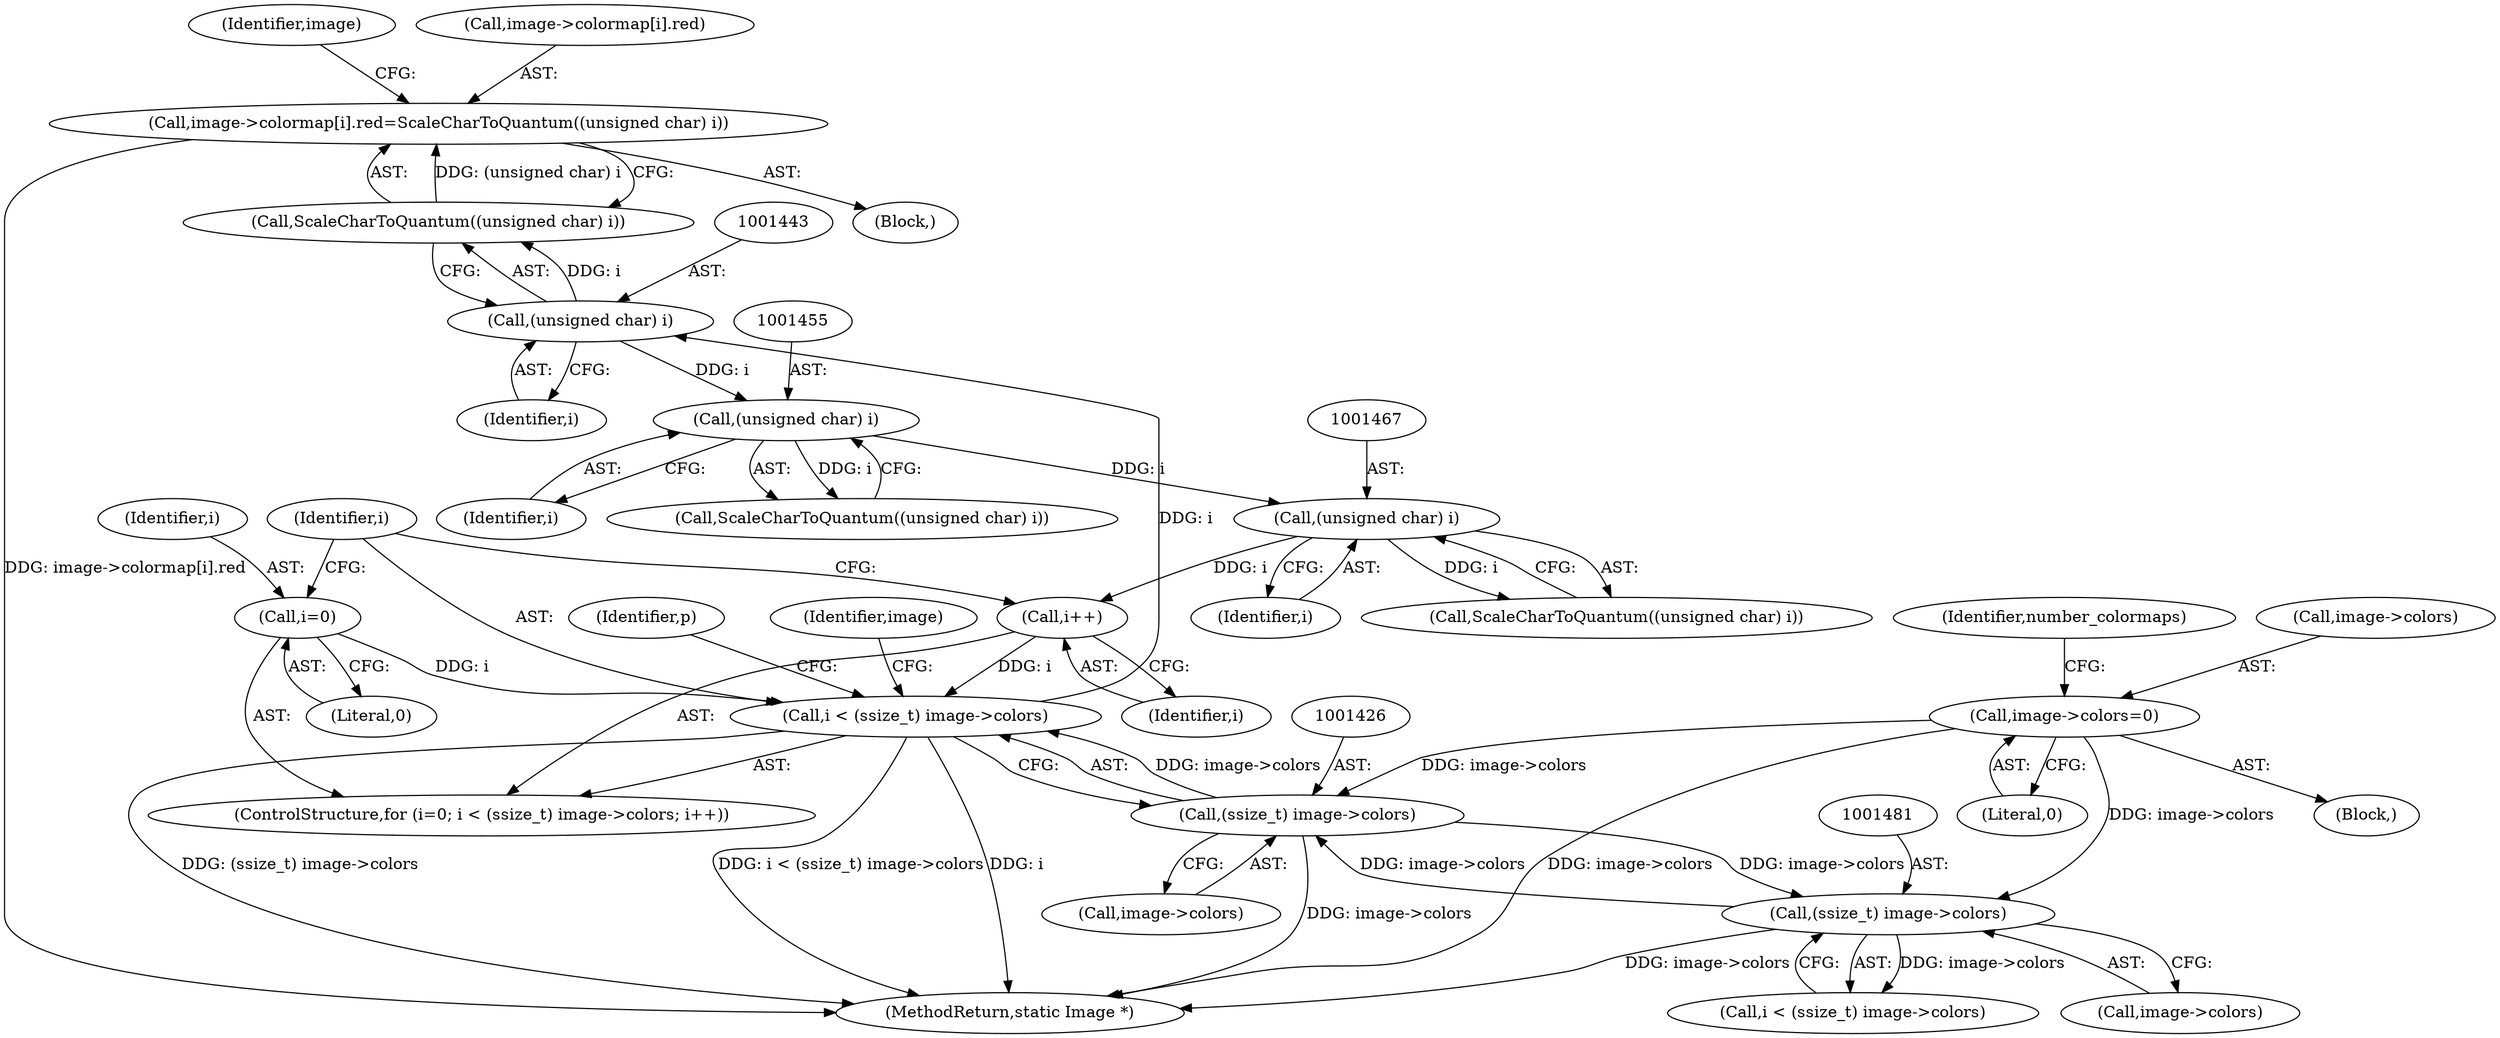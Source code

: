 digraph "0_ImageMagick_73fb0aac5b958521e1511e179ecc0ad49f70ebaf@array" {
"1001433" [label="(Call,image->colormap[i].red=ScaleCharToQuantum((unsigned char) i))"];
"1001441" [label="(Call,ScaleCharToQuantum((unsigned char) i))"];
"1001442" [label="(Call,(unsigned char) i)"];
"1001423" [label="(Call,i < (ssize_t) image->colors)"];
"1001420" [label="(Call,i=0)"];
"1001430" [label="(Call,i++)"];
"1001466" [label="(Call,(unsigned char) i)"];
"1001454" [label="(Call,(unsigned char) i)"];
"1001425" [label="(Call,(ssize_t) image->colors)"];
"1001812" [label="(Call,image->colors=0)"];
"1001480" [label="(Call,(ssize_t) image->colors)"];
"1001432" [label="(Block,)"];
"1001421" [label="(Identifier,i)"];
"1001480" [label="(Call,(ssize_t) image->colors)"];
"1001478" [label="(Call,i < (ssize_t) image->colors)"];
"1001530" [label="(Identifier,p)"];
"1001482" [label="(Call,image->colors)"];
"1001422" [label="(Literal,0)"];
"1001466" [label="(Call,(unsigned char) i)"];
"1001468" [label="(Identifier,i)"];
"1001813" [label="(Call,image->colors)"];
"1001441" [label="(Call,ScaleCharToQuantum((unsigned char) i))"];
"1001449" [label="(Identifier,image)"];
"1001433" [label="(Call,image->colormap[i].red=ScaleCharToQuantum((unsigned char) i))"];
"1001819" [label="(Identifier,number_colormaps)"];
"1001944" [label="(MethodReturn,static Image *)"];
"1001434" [label="(Call,image->colormap[i].red)"];
"1001437" [label="(Identifier,image)"];
"1001816" [label="(Literal,0)"];
"1001427" [label="(Call,image->colors)"];
"1001431" [label="(Identifier,i)"];
"1001456" [label="(Identifier,i)"];
"1001420" [label="(Call,i=0)"];
"1001454" [label="(Call,(unsigned char) i)"];
"1001453" [label="(Call,ScaleCharToQuantum((unsigned char) i))"];
"1001632" [label="(Block,)"];
"1001424" [label="(Identifier,i)"];
"1001812" [label="(Call,image->colors=0)"];
"1001425" [label="(Call,(ssize_t) image->colors)"];
"1001430" [label="(Call,i++)"];
"1001444" [label="(Identifier,i)"];
"1001419" [label="(ControlStructure,for (i=0; i < (ssize_t) image->colors; i++))"];
"1001465" [label="(Call,ScaleCharToQuantum((unsigned char) i))"];
"1001442" [label="(Call,(unsigned char) i)"];
"1001423" [label="(Call,i < (ssize_t) image->colors)"];
"1001433" -> "1001432"  [label="AST: "];
"1001433" -> "1001441"  [label="CFG: "];
"1001434" -> "1001433"  [label="AST: "];
"1001441" -> "1001433"  [label="AST: "];
"1001449" -> "1001433"  [label="CFG: "];
"1001433" -> "1001944"  [label="DDG: image->colormap[i].red"];
"1001441" -> "1001433"  [label="DDG: (unsigned char) i"];
"1001441" -> "1001442"  [label="CFG: "];
"1001442" -> "1001441"  [label="AST: "];
"1001442" -> "1001441"  [label="DDG: i"];
"1001442" -> "1001444"  [label="CFG: "];
"1001443" -> "1001442"  [label="AST: "];
"1001444" -> "1001442"  [label="AST: "];
"1001423" -> "1001442"  [label="DDG: i"];
"1001442" -> "1001454"  [label="DDG: i"];
"1001423" -> "1001419"  [label="AST: "];
"1001423" -> "1001425"  [label="CFG: "];
"1001424" -> "1001423"  [label="AST: "];
"1001425" -> "1001423"  [label="AST: "];
"1001437" -> "1001423"  [label="CFG: "];
"1001530" -> "1001423"  [label="CFG: "];
"1001423" -> "1001944"  [label="DDG: (ssize_t) image->colors"];
"1001423" -> "1001944"  [label="DDG: i < (ssize_t) image->colors"];
"1001423" -> "1001944"  [label="DDG: i"];
"1001420" -> "1001423"  [label="DDG: i"];
"1001430" -> "1001423"  [label="DDG: i"];
"1001425" -> "1001423"  [label="DDG: image->colors"];
"1001420" -> "1001419"  [label="AST: "];
"1001420" -> "1001422"  [label="CFG: "];
"1001421" -> "1001420"  [label="AST: "];
"1001422" -> "1001420"  [label="AST: "];
"1001424" -> "1001420"  [label="CFG: "];
"1001430" -> "1001419"  [label="AST: "];
"1001430" -> "1001431"  [label="CFG: "];
"1001431" -> "1001430"  [label="AST: "];
"1001424" -> "1001430"  [label="CFG: "];
"1001466" -> "1001430"  [label="DDG: i"];
"1001466" -> "1001465"  [label="AST: "];
"1001466" -> "1001468"  [label="CFG: "];
"1001467" -> "1001466"  [label="AST: "];
"1001468" -> "1001466"  [label="AST: "];
"1001465" -> "1001466"  [label="CFG: "];
"1001466" -> "1001465"  [label="DDG: i"];
"1001454" -> "1001466"  [label="DDG: i"];
"1001454" -> "1001453"  [label="AST: "];
"1001454" -> "1001456"  [label="CFG: "];
"1001455" -> "1001454"  [label="AST: "];
"1001456" -> "1001454"  [label="AST: "];
"1001453" -> "1001454"  [label="CFG: "];
"1001454" -> "1001453"  [label="DDG: i"];
"1001425" -> "1001427"  [label="CFG: "];
"1001426" -> "1001425"  [label="AST: "];
"1001427" -> "1001425"  [label="AST: "];
"1001425" -> "1001944"  [label="DDG: image->colors"];
"1001812" -> "1001425"  [label="DDG: image->colors"];
"1001480" -> "1001425"  [label="DDG: image->colors"];
"1001425" -> "1001480"  [label="DDG: image->colors"];
"1001812" -> "1001632"  [label="AST: "];
"1001812" -> "1001816"  [label="CFG: "];
"1001813" -> "1001812"  [label="AST: "];
"1001816" -> "1001812"  [label="AST: "];
"1001819" -> "1001812"  [label="CFG: "];
"1001812" -> "1001944"  [label="DDG: image->colors"];
"1001812" -> "1001480"  [label="DDG: image->colors"];
"1001480" -> "1001478"  [label="AST: "];
"1001480" -> "1001482"  [label="CFG: "];
"1001481" -> "1001480"  [label="AST: "];
"1001482" -> "1001480"  [label="AST: "];
"1001478" -> "1001480"  [label="CFG: "];
"1001480" -> "1001944"  [label="DDG: image->colors"];
"1001480" -> "1001478"  [label="DDG: image->colors"];
}
